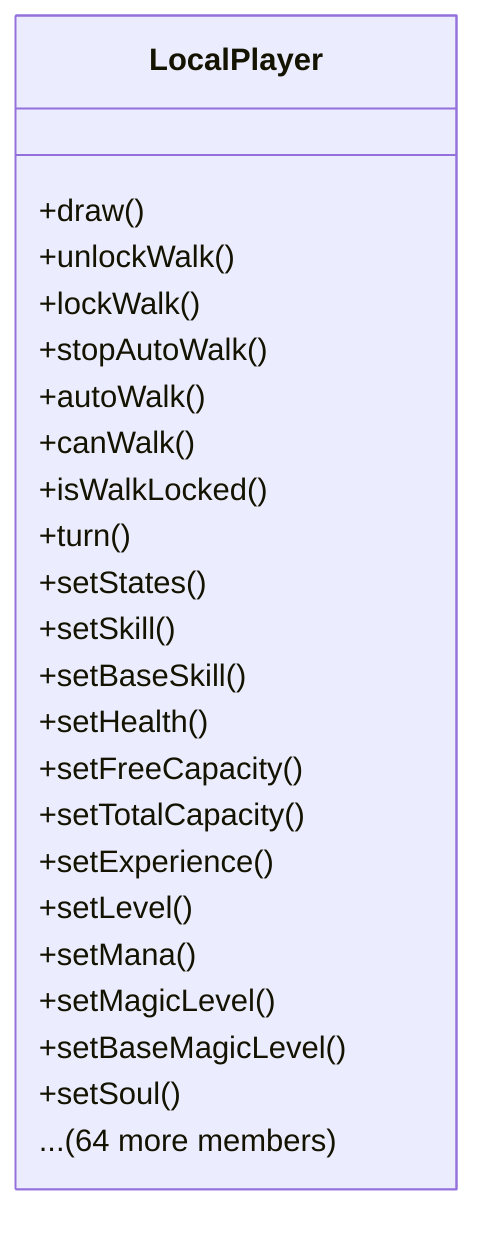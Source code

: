 classDiagram
    class LocalPlayer {
        +draw()
        +unlockWalk()
        +lockWalk()
        +stopAutoWalk()
        +autoWalk()
        +canWalk()
        +isWalkLocked()
        +turn()
        +setStates()
        +setSkill()
        +setBaseSkill()
        +setHealth()
        +setFreeCapacity()
        +setTotalCapacity()
        +setExperience()
        +setLevel()
        +setMana()
        +setMagicLevel()
        +setBaseMagicLevel()
        +setSoul()
        ... (64 more members)
    }